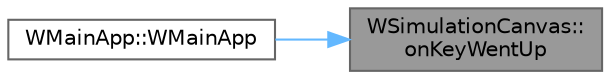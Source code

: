 digraph "WSimulationCanvas::onKeyWentUp"
{
 // LATEX_PDF_SIZE
  bgcolor="transparent";
  edge [fontname=Helvetica,fontsize=10,labelfontname=Helvetica,labelfontsize=10];
  node [fontname=Helvetica,fontsize=10,shape=box,height=0.2,width=0.4];
  rankdir="RL";
  Node1 [id="Node000001",label="WSimulationCanvas::\lonKeyWentUp",height=0.2,width=0.4,color="gray40", fillcolor="grey60", style="filled", fontcolor="black",tooltip=" "];
  Node1 -> Node2 [id="edge1_Node000001_Node000002",dir="back",color="steelblue1",style="solid",tooltip=" "];
  Node2 [id="Node000002",label="WMainApp::WMainApp",height=0.2,width=0.4,color="grey40", fillcolor="white", style="filled",URL="$class_w_main_app.html#a63f4fc69566a49e7412ca5602b19946b",tooltip=" "];
}

